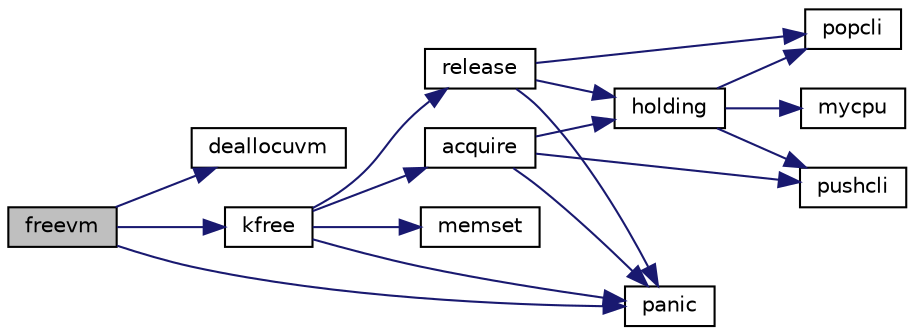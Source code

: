 digraph "freevm"
{
 // LATEX_PDF_SIZE
  edge [fontname="Helvetica",fontsize="10",labelfontname="Helvetica",labelfontsize="10"];
  node [fontname="Helvetica",fontsize="10",shape=record];
  rankdir="LR";
  Node1 [label="freevm",height=0.2,width=0.4,color="black", fillcolor="grey75", style="filled", fontcolor="black",tooltip=" "];
  Node1 -> Node2 [color="midnightblue",fontsize="10",style="solid",fontname="Helvetica"];
  Node2 [label="deallocuvm",height=0.2,width=0.4,color="black", fillcolor="white", style="filled",URL="$de/de9/vm_8c.html#a6d3019ea15a9bfdc5131ae97f3623c49",tooltip=" "];
  Node1 -> Node3 [color="midnightblue",fontsize="10",style="solid",fontname="Helvetica"];
  Node3 [label="kfree",height=0.2,width=0.4,color="black", fillcolor="white", style="filled",URL="$d5/d64/defs_8h.html#ae79d6a7d0901b7c081cfded3f916d5bd",tooltip=" "];
  Node3 -> Node4 [color="midnightblue",fontsize="10",style="solid",fontname="Helvetica"];
  Node4 [label="acquire",height=0.2,width=0.4,color="black", fillcolor="white", style="filled",URL="$d5/d64/defs_8h.html#afe4ef8638f1ecb962a6e67fb086ee3b8",tooltip=" "];
  Node4 -> Node5 [color="midnightblue",fontsize="10",style="solid",fontname="Helvetica"];
  Node5 [label="holding",height=0.2,width=0.4,color="black", fillcolor="white", style="filled",URL="$d3/d2d/spinlock_8c.html#aea48df3e5cfb903179ad3dc78ab502d9",tooltip=" "];
  Node5 -> Node6 [color="midnightblue",fontsize="10",style="solid",fontname="Helvetica"];
  Node6 [label="mycpu",height=0.2,width=0.4,color="black", fillcolor="white", style="filled",URL="$d5/d64/defs_8h.html#a6ab45dc363c8d9b7beb14c25be49c6d7",tooltip=" "];
  Node5 -> Node7 [color="midnightblue",fontsize="10",style="solid",fontname="Helvetica"];
  Node7 [label="popcli",height=0.2,width=0.4,color="black", fillcolor="white", style="filled",URL="$d3/d2d/spinlock_8c.html#ae3424f669269fef400ce29c3aeb43fdb",tooltip=" "];
  Node5 -> Node8 [color="midnightblue",fontsize="10",style="solid",fontname="Helvetica"];
  Node8 [label="pushcli",height=0.2,width=0.4,color="black", fillcolor="white", style="filled",URL="$d3/d2d/spinlock_8c.html#a206b749d1b7768dadce61cbcde7e0f1c",tooltip=" "];
  Node4 -> Node9 [color="midnightblue",fontsize="10",style="solid",fontname="Helvetica"];
  Node9 [label="panic",height=0.2,width=0.4,color="black", fillcolor="white", style="filled",URL="$d0/d56/console_8c.html#a95c0aca5d6d7487933984f08b189917a",tooltip=" "];
  Node4 -> Node8 [color="midnightblue",fontsize="10",style="solid",fontname="Helvetica"];
  Node3 -> Node10 [color="midnightblue",fontsize="10",style="solid",fontname="Helvetica"];
  Node10 [label="memset",height=0.2,width=0.4,color="black", fillcolor="white", style="filled",URL="$d5/d64/defs_8h.html#a9d55c9f035076ed1a90b6452770d0b62",tooltip=" "];
  Node3 -> Node9 [color="midnightblue",fontsize="10",style="solid",fontname="Helvetica"];
  Node3 -> Node11 [color="midnightblue",fontsize="10",style="solid",fontname="Helvetica"];
  Node11 [label="release",height=0.2,width=0.4,color="black", fillcolor="white", style="filled",URL="$d5/d64/defs_8h.html#a4f8616948f3dbce65671f666eed1d669",tooltip=" "];
  Node11 -> Node5 [color="midnightblue",fontsize="10",style="solid",fontname="Helvetica"];
  Node11 -> Node9 [color="midnightblue",fontsize="10",style="solid",fontname="Helvetica"];
  Node11 -> Node7 [color="midnightblue",fontsize="10",style="solid",fontname="Helvetica"];
  Node1 -> Node9 [color="midnightblue",fontsize="10",style="solid",fontname="Helvetica"];
}
